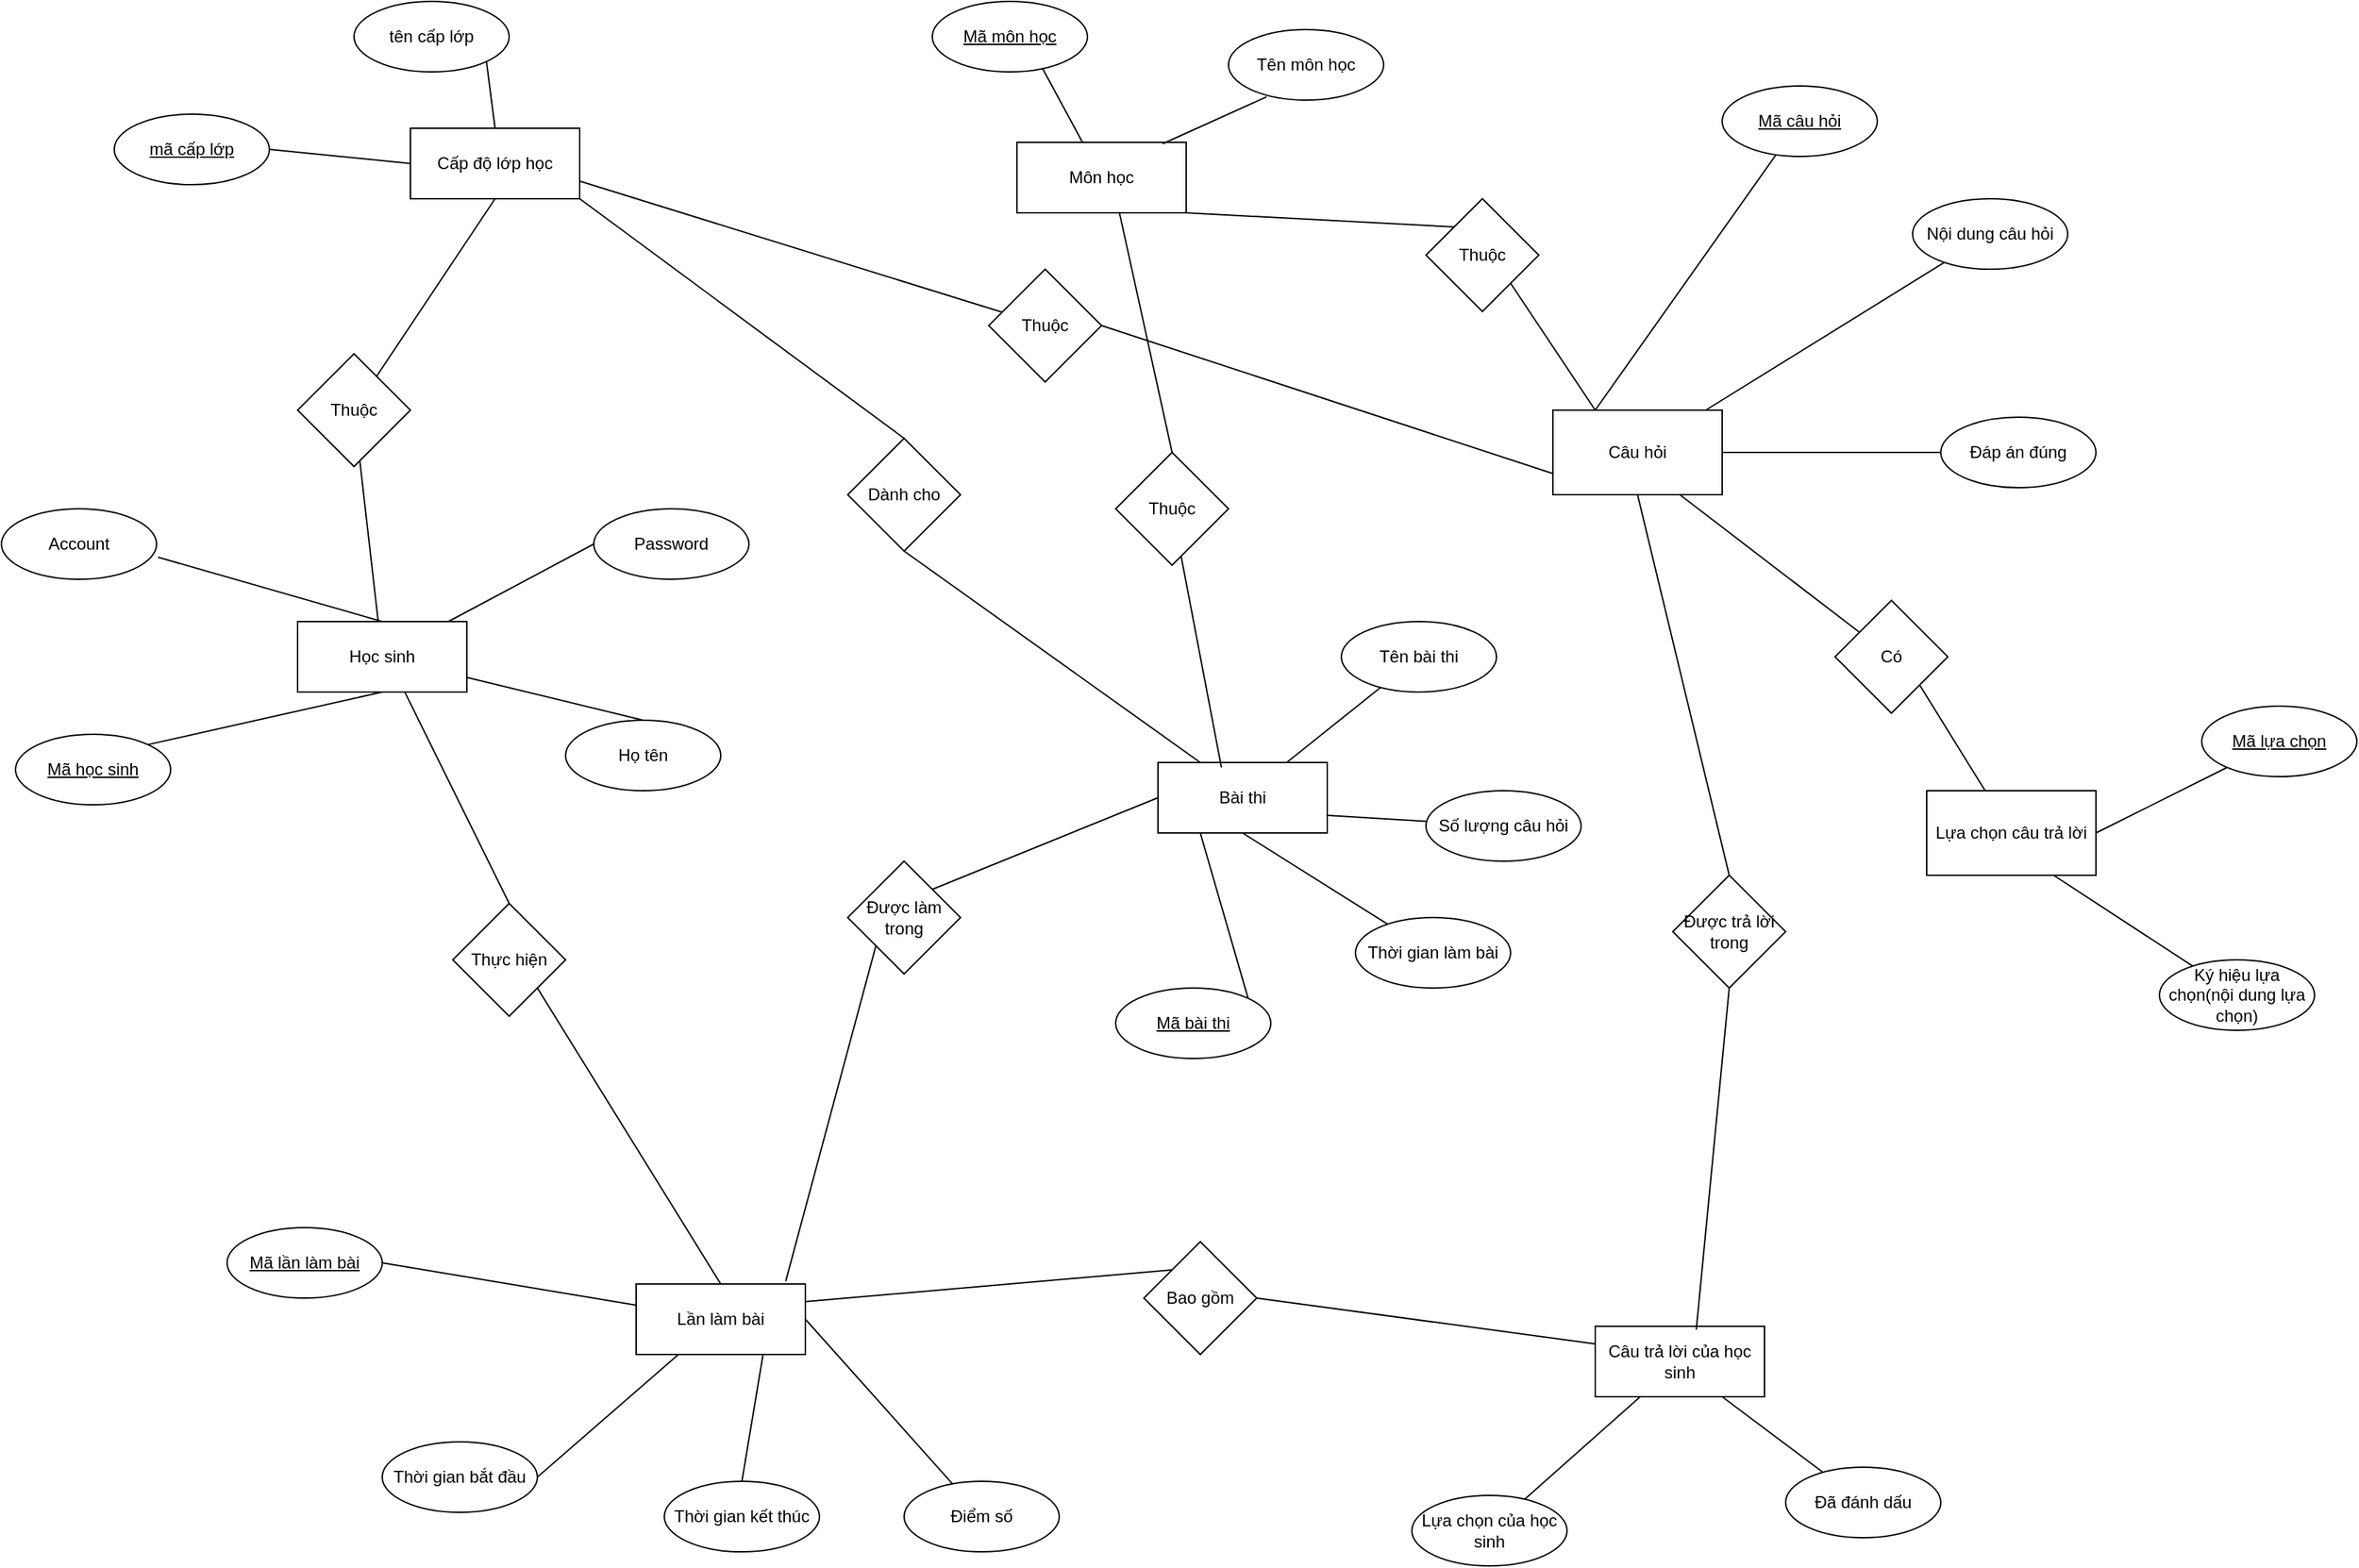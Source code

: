 <mxfile version="26.2.1">
  <diagram name="Trang-1" id="49rGK9Wy-XXrtfB1yr9R">
    <mxGraphModel dx="2380" dy="1252" grid="1" gridSize="10" guides="1" tooltips="1" connect="1" arrows="1" fold="1" page="1" pageScale="1" pageWidth="3300" pageHeight="4681" math="0" shadow="0">
      <root>
        <mxCell id="0" />
        <mxCell id="1" parent="0" />
        <mxCell id="UYioS61zLq3l_Eg0EsI4-2" value="Cấp độ lớp học" style="rounded=0;whiteSpace=wrap;html=1;" vertex="1" parent="1">
          <mxGeometry x="780" y="110" width="120" height="50" as="geometry" />
        </mxCell>
        <mxCell id="UYioS61zLq3l_Eg0EsI4-3" value="&lt;u&gt;mã cấp lớp&lt;/u&gt;" style="ellipse;whiteSpace=wrap;html=1;" vertex="1" parent="1">
          <mxGeometry x="570" y="100" width="110" height="50" as="geometry" />
        </mxCell>
        <mxCell id="UYioS61zLq3l_Eg0EsI4-4" value="tên cấp lớp" style="ellipse;whiteSpace=wrap;html=1;" vertex="1" parent="1">
          <mxGeometry x="740" y="20" width="110" height="50" as="geometry" />
        </mxCell>
        <mxCell id="UYioS61zLq3l_Eg0EsI4-5" value="Môn học" style="rounded=0;whiteSpace=wrap;html=1;rotation=0;" vertex="1" parent="1">
          <mxGeometry x="1210" y="120" width="120" height="50" as="geometry" />
        </mxCell>
        <mxCell id="UYioS61zLq3l_Eg0EsI4-6" value="&lt;u&gt;Mã môn học&lt;/u&gt;" style="ellipse;whiteSpace=wrap;html=1;" vertex="1" parent="1">
          <mxGeometry x="1150" y="20" width="110" height="50" as="geometry" />
        </mxCell>
        <mxCell id="UYioS61zLq3l_Eg0EsI4-7" value="Tên môn học" style="ellipse;whiteSpace=wrap;html=1;" vertex="1" parent="1">
          <mxGeometry x="1360" y="40" width="110" height="50" as="geometry" />
        </mxCell>
        <mxCell id="UYioS61zLq3l_Eg0EsI4-8" value="Học sinh" style="rounded=0;whiteSpace=wrap;html=1;" vertex="1" parent="1">
          <mxGeometry x="700" y="460" width="120" height="50" as="geometry" />
        </mxCell>
        <mxCell id="UYioS61zLq3l_Eg0EsI4-9" value="&lt;u&gt;Mã học sinh&lt;/u&gt;" style="ellipse;whiteSpace=wrap;html=1;" vertex="1" parent="1">
          <mxGeometry x="500" y="540" width="110" height="50" as="geometry" />
        </mxCell>
        <mxCell id="UYioS61zLq3l_Eg0EsI4-10" value="Account" style="ellipse;whiteSpace=wrap;html=1;" vertex="1" parent="1">
          <mxGeometry x="490" y="380" width="110" height="50" as="geometry" />
        </mxCell>
        <mxCell id="UYioS61zLq3l_Eg0EsI4-12" value="Password" style="ellipse;whiteSpace=wrap;html=1;" vertex="1" parent="1">
          <mxGeometry x="910" y="380" width="110" height="50" as="geometry" />
        </mxCell>
        <mxCell id="UYioS61zLq3l_Eg0EsI4-13" value="" style="endArrow=none;html=1;rounded=0;exitX=1;exitY=1;exitDx=0;exitDy=0;entryX=0.5;entryY=0;entryDx=0;entryDy=0;" edge="1" parent="1" source="UYioS61zLq3l_Eg0EsI4-4" target="UYioS61zLq3l_Eg0EsI4-2">
          <mxGeometry width="50" height="50" relative="1" as="geometry">
            <mxPoint x="1400" y="500" as="sourcePoint" />
            <mxPoint x="1450" y="450" as="targetPoint" />
          </mxGeometry>
        </mxCell>
        <mxCell id="UYioS61zLq3l_Eg0EsI4-15" value="" style="endArrow=none;html=1;rounded=0;exitX=1;exitY=0.5;exitDx=0;exitDy=0;entryX=0;entryY=0.5;entryDx=0;entryDy=0;" edge="1" parent="1" source="UYioS61zLq3l_Eg0EsI4-3" target="UYioS61zLq3l_Eg0EsI4-2">
          <mxGeometry width="50" height="50" relative="1" as="geometry">
            <mxPoint x="1400" y="500" as="sourcePoint" />
            <mxPoint x="1450" y="450" as="targetPoint" />
          </mxGeometry>
        </mxCell>
        <mxCell id="UYioS61zLq3l_Eg0EsI4-16" value="" style="endArrow=none;html=1;rounded=0;entryX=0.709;entryY=0.944;entryDx=0;entryDy=0;entryPerimeter=0;" edge="1" parent="1" source="UYioS61zLq3l_Eg0EsI4-5" target="UYioS61zLq3l_Eg0EsI4-6">
          <mxGeometry width="50" height="50" relative="1" as="geometry">
            <mxPoint x="1460" y="510" as="sourcePoint" />
            <mxPoint x="1510" y="460" as="targetPoint" />
          </mxGeometry>
        </mxCell>
        <mxCell id="UYioS61zLq3l_Eg0EsI4-17" value="" style="endArrow=none;html=1;rounded=0;entryX=0.246;entryY=0.953;entryDx=0;entryDy=0;entryPerimeter=0;exitX=0.861;exitY=0.02;exitDx=0;exitDy=0;exitPerimeter=0;" edge="1" parent="1" source="UYioS61zLq3l_Eg0EsI4-5" target="UYioS61zLq3l_Eg0EsI4-7">
          <mxGeometry width="50" height="50" relative="1" as="geometry">
            <mxPoint x="1460" y="510" as="sourcePoint" />
            <mxPoint x="1510" y="460" as="targetPoint" />
          </mxGeometry>
        </mxCell>
        <mxCell id="UYioS61zLq3l_Eg0EsI4-19" value="" style="endArrow=none;html=1;rounded=0;exitX=1.01;exitY=0.687;exitDx=0;exitDy=0;exitPerimeter=0;entryX=0.5;entryY=0;entryDx=0;entryDy=0;" edge="1" parent="1" source="UYioS61zLq3l_Eg0EsI4-10" target="UYioS61zLq3l_Eg0EsI4-8">
          <mxGeometry width="50" height="50" relative="1" as="geometry">
            <mxPoint x="1090" y="450" as="sourcePoint" />
            <mxPoint x="1140" y="400" as="targetPoint" />
          </mxGeometry>
        </mxCell>
        <mxCell id="UYioS61zLq3l_Eg0EsI4-21" value="" style="endArrow=none;html=1;rounded=0;exitX=1;exitY=0;exitDx=0;exitDy=0;entryX=0.5;entryY=1;entryDx=0;entryDy=0;" edge="1" parent="1" source="UYioS61zLq3l_Eg0EsI4-9" target="UYioS61zLq3l_Eg0EsI4-8">
          <mxGeometry width="50" height="50" relative="1" as="geometry">
            <mxPoint x="1090" y="450" as="sourcePoint" />
            <mxPoint x="1140" y="400" as="targetPoint" />
          </mxGeometry>
        </mxCell>
        <mxCell id="UYioS61zLq3l_Eg0EsI4-22" value="" style="endArrow=none;html=1;rounded=0;entryX=0;entryY=0.5;entryDx=0;entryDy=0;" edge="1" parent="1" source="UYioS61zLq3l_Eg0EsI4-8" target="UYioS61zLq3l_Eg0EsI4-12">
          <mxGeometry width="50" height="50" relative="1" as="geometry">
            <mxPoint x="1090" y="450" as="sourcePoint" />
            <mxPoint x="1140" y="400" as="targetPoint" />
          </mxGeometry>
        </mxCell>
        <mxCell id="UYioS61zLq3l_Eg0EsI4-23" value="Họ tên" style="ellipse;whiteSpace=wrap;html=1;" vertex="1" parent="1">
          <mxGeometry x="890" y="530" width="110" height="50" as="geometry" />
        </mxCell>
        <mxCell id="UYioS61zLq3l_Eg0EsI4-24" value="" style="endArrow=none;html=1;rounded=0;exitX=0.5;exitY=0;exitDx=0;exitDy=0;" edge="1" parent="1" source="UYioS61zLq3l_Eg0EsI4-23" target="UYioS61zLq3l_Eg0EsI4-8">
          <mxGeometry width="50" height="50" relative="1" as="geometry">
            <mxPoint x="1090" y="450" as="sourcePoint" />
            <mxPoint x="1140" y="400" as="targetPoint" />
          </mxGeometry>
        </mxCell>
        <mxCell id="UYioS61zLq3l_Eg0EsI4-25" value="Bài thi" style="rounded=0;whiteSpace=wrap;html=1;" vertex="1" parent="1">
          <mxGeometry x="1310" y="560" width="120" height="50" as="geometry" />
        </mxCell>
        <mxCell id="UYioS61zLq3l_Eg0EsI4-26" value="&lt;u&gt;Mã bài thi&lt;/u&gt;" style="ellipse;whiteSpace=wrap;html=1;" vertex="1" parent="1">
          <mxGeometry x="1280" y="720" width="110" height="50" as="geometry" />
        </mxCell>
        <mxCell id="UYioS61zLq3l_Eg0EsI4-27" value="Tên bài thi" style="ellipse;whiteSpace=wrap;html=1;" vertex="1" parent="1">
          <mxGeometry x="1440" y="460" width="110" height="50" as="geometry" />
        </mxCell>
        <mxCell id="UYioS61zLq3l_Eg0EsI4-28" value="Số lượng câu hỏi" style="ellipse;whiteSpace=wrap;html=1;" vertex="1" parent="1">
          <mxGeometry x="1500" y="580" width="110" height="50" as="geometry" />
        </mxCell>
        <mxCell id="UYioS61zLq3l_Eg0EsI4-29" value="Thời gian làm bài" style="ellipse;whiteSpace=wrap;html=1;" vertex="1" parent="1">
          <mxGeometry x="1450" y="670" width="110" height="50" as="geometry" />
        </mxCell>
        <mxCell id="UYioS61zLq3l_Eg0EsI4-30" value="Câu hỏi" style="rounded=0;whiteSpace=wrap;html=1;" vertex="1" parent="1">
          <mxGeometry x="1590" y="310" width="120" height="60" as="geometry" />
        </mxCell>
        <mxCell id="UYioS61zLq3l_Eg0EsI4-31" value="" style="endArrow=none;html=1;rounded=0;entryX=1;entryY=0;entryDx=0;entryDy=0;exitX=0.25;exitY=1;exitDx=0;exitDy=0;" edge="1" parent="1" source="UYioS61zLq3l_Eg0EsI4-25" target="UYioS61zLq3l_Eg0EsI4-26">
          <mxGeometry width="50" height="50" relative="1" as="geometry">
            <mxPoint x="1250" y="610" as="sourcePoint" />
            <mxPoint x="1300" y="560" as="targetPoint" />
          </mxGeometry>
        </mxCell>
        <mxCell id="UYioS61zLq3l_Eg0EsI4-32" value="" style="endArrow=none;html=1;rounded=0;" edge="1" parent="1" source="UYioS61zLq3l_Eg0EsI4-25" target="UYioS61zLq3l_Eg0EsI4-27">
          <mxGeometry width="50" height="50" relative="1" as="geometry">
            <mxPoint x="1250" y="610" as="sourcePoint" />
            <mxPoint x="1300" y="560" as="targetPoint" />
          </mxGeometry>
        </mxCell>
        <mxCell id="UYioS61zLq3l_Eg0EsI4-33" value="" style="endArrow=none;html=1;rounded=0;exitX=1;exitY=0.75;exitDx=0;exitDy=0;" edge="1" parent="1" source="UYioS61zLq3l_Eg0EsI4-25" target="UYioS61zLq3l_Eg0EsI4-28">
          <mxGeometry width="50" height="50" relative="1" as="geometry">
            <mxPoint x="1250" y="610" as="sourcePoint" />
            <mxPoint x="1300" y="560" as="targetPoint" />
          </mxGeometry>
        </mxCell>
        <mxCell id="UYioS61zLq3l_Eg0EsI4-35" value="" style="endArrow=none;html=1;rounded=0;entryX=0.5;entryY=1;entryDx=0;entryDy=0;" edge="1" parent="1" source="UYioS61zLq3l_Eg0EsI4-29" target="UYioS61zLq3l_Eg0EsI4-25">
          <mxGeometry width="50" height="50" relative="1" as="geometry">
            <mxPoint x="1250" y="610" as="sourcePoint" />
            <mxPoint x="1300" y="560" as="targetPoint" />
          </mxGeometry>
        </mxCell>
        <mxCell id="UYioS61zLq3l_Eg0EsI4-38" value="&lt;u&gt;Mã câu hỏi&lt;/u&gt;" style="ellipse;whiteSpace=wrap;html=1;" vertex="1" parent="1">
          <mxGeometry x="1710" y="80" width="110" height="50" as="geometry" />
        </mxCell>
        <mxCell id="UYioS61zLq3l_Eg0EsI4-39" value="Nội dung câu hỏi" style="ellipse;whiteSpace=wrap;html=1;" vertex="1" parent="1">
          <mxGeometry x="1845" y="160" width="110" height="50" as="geometry" />
        </mxCell>
        <mxCell id="UYioS61zLq3l_Eg0EsI4-40" value="Đáp án đúng" style="ellipse;whiteSpace=wrap;html=1;" vertex="1" parent="1">
          <mxGeometry x="1865" y="315" width="110" height="50" as="geometry" />
        </mxCell>
        <mxCell id="UYioS61zLq3l_Eg0EsI4-41" value="" style="endArrow=none;html=1;rounded=0;exitX=0.25;exitY=0;exitDx=0;exitDy=0;" edge="1" parent="1" source="UYioS61zLq3l_Eg0EsI4-30" target="UYioS61zLq3l_Eg0EsI4-38">
          <mxGeometry width="50" height="50" relative="1" as="geometry">
            <mxPoint x="1320" y="640" as="sourcePoint" />
            <mxPoint x="1370" y="590" as="targetPoint" />
          </mxGeometry>
        </mxCell>
        <mxCell id="UYioS61zLq3l_Eg0EsI4-42" value="" style="endArrow=none;html=1;rounded=0;" edge="1" parent="1" source="UYioS61zLq3l_Eg0EsI4-30" target="UYioS61zLq3l_Eg0EsI4-39">
          <mxGeometry width="50" height="50" relative="1" as="geometry">
            <mxPoint x="1320" y="640" as="sourcePoint" />
            <mxPoint x="1370" y="590" as="targetPoint" />
          </mxGeometry>
        </mxCell>
        <mxCell id="UYioS61zLq3l_Eg0EsI4-43" value="" style="endArrow=none;html=1;rounded=0;" edge="1" parent="1" source="UYioS61zLq3l_Eg0EsI4-30" target="UYioS61zLq3l_Eg0EsI4-40">
          <mxGeometry width="50" height="50" relative="1" as="geometry">
            <mxPoint x="1320" y="640" as="sourcePoint" />
            <mxPoint x="1370" y="590" as="targetPoint" />
          </mxGeometry>
        </mxCell>
        <mxCell id="UYioS61zLq3l_Eg0EsI4-44" value="Lựa chọn câu trả lời" style="rounded=0;whiteSpace=wrap;html=1;" vertex="1" parent="1">
          <mxGeometry x="1855" y="580" width="120" height="60" as="geometry" />
        </mxCell>
        <mxCell id="UYioS61zLq3l_Eg0EsI4-47" value="&lt;u&gt;Mã lựa chọn&lt;/u&gt;" style="ellipse;whiteSpace=wrap;html=1;" vertex="1" parent="1">
          <mxGeometry x="2050" y="520" width="110" height="50" as="geometry" />
        </mxCell>
        <mxCell id="UYioS61zLq3l_Eg0EsI4-50" value="Ký hiệu lựa chọn(nội dung lựa chọn)" style="ellipse;whiteSpace=wrap;html=1;" vertex="1" parent="1">
          <mxGeometry x="2020" y="700" width="110" height="50" as="geometry" />
        </mxCell>
        <mxCell id="UYioS61zLq3l_Eg0EsI4-51" value="Lần làm bài" style="rounded=0;whiteSpace=wrap;html=1;" vertex="1" parent="1">
          <mxGeometry x="940" y="930" width="120" height="50" as="geometry" />
        </mxCell>
        <mxCell id="UYioS61zLq3l_Eg0EsI4-52" value="&lt;u&gt;Mã lần làm bài&lt;/u&gt;" style="ellipse;whiteSpace=wrap;html=1;" vertex="1" parent="1">
          <mxGeometry x="650" y="890" width="110" height="50" as="geometry" />
        </mxCell>
        <mxCell id="UYioS61zLq3l_Eg0EsI4-53" value="Thời gian bắt đầu" style="ellipse;whiteSpace=wrap;html=1;" vertex="1" parent="1">
          <mxGeometry x="760" y="1042" width="110" height="50" as="geometry" />
        </mxCell>
        <mxCell id="UYioS61zLq3l_Eg0EsI4-54" value="Thời gian kết thúc" style="ellipse;whiteSpace=wrap;html=1;" vertex="1" parent="1">
          <mxGeometry x="960" y="1070" width="110" height="50" as="geometry" />
        </mxCell>
        <mxCell id="UYioS61zLq3l_Eg0EsI4-55" value="Điểm số" style="ellipse;whiteSpace=wrap;html=1;" vertex="1" parent="1">
          <mxGeometry x="1130" y="1070" width="110" height="50" as="geometry" />
        </mxCell>
        <mxCell id="UYioS61zLq3l_Eg0EsI4-56" value="Câu trả lời của học sinh" style="rounded=0;whiteSpace=wrap;html=1;" vertex="1" parent="1">
          <mxGeometry x="1620" y="960" width="120" height="50" as="geometry" />
        </mxCell>
        <mxCell id="UYioS61zLq3l_Eg0EsI4-57" value="" style="endArrow=none;html=1;rounded=0;entryX=0.25;entryY=1;entryDx=0;entryDy=0;exitX=1;exitY=0.5;exitDx=0;exitDy=0;" edge="1" parent="1" source="UYioS61zLq3l_Eg0EsI4-53" target="UYioS61zLq3l_Eg0EsI4-51">
          <mxGeometry width="50" height="50" relative="1" as="geometry">
            <mxPoint x="1570" y="920" as="sourcePoint" />
            <mxPoint x="1620" y="870" as="targetPoint" />
          </mxGeometry>
        </mxCell>
        <mxCell id="UYioS61zLq3l_Eg0EsI4-58" value="" style="endArrow=none;html=1;rounded=0;entryX=0.5;entryY=0;entryDx=0;entryDy=0;exitX=0.75;exitY=1;exitDx=0;exitDy=0;" edge="1" parent="1" source="UYioS61zLq3l_Eg0EsI4-51" target="UYioS61zLq3l_Eg0EsI4-54">
          <mxGeometry width="50" height="50" relative="1" as="geometry">
            <mxPoint x="1570" y="920" as="sourcePoint" />
            <mxPoint x="1620" y="870" as="targetPoint" />
          </mxGeometry>
        </mxCell>
        <mxCell id="UYioS61zLq3l_Eg0EsI4-59" value="" style="endArrow=none;html=1;rounded=0;entryX=1;entryY=0.5;entryDx=0;entryDy=0;" edge="1" parent="1" source="UYioS61zLq3l_Eg0EsI4-55" target="UYioS61zLq3l_Eg0EsI4-51">
          <mxGeometry width="50" height="50" relative="1" as="geometry">
            <mxPoint x="1570" y="920" as="sourcePoint" />
            <mxPoint x="1620" y="870" as="targetPoint" />
          </mxGeometry>
        </mxCell>
        <mxCell id="UYioS61zLq3l_Eg0EsI4-60" value="" style="endArrow=none;html=1;rounded=0;exitX=0.75;exitY=1;exitDx=0;exitDy=0;" edge="1" parent="1" source="UYioS61zLq3l_Eg0EsI4-44" target="UYioS61zLq3l_Eg0EsI4-50">
          <mxGeometry width="50" height="50" relative="1" as="geometry">
            <mxPoint x="1570" y="920" as="sourcePoint" />
            <mxPoint x="1620" y="870" as="targetPoint" />
          </mxGeometry>
        </mxCell>
        <mxCell id="UYioS61zLq3l_Eg0EsI4-61" value="" style="endArrow=none;html=1;rounded=0;exitX=1;exitY=0.5;exitDx=0;exitDy=0;" edge="1" parent="1" source="UYioS61zLq3l_Eg0EsI4-44" target="UYioS61zLq3l_Eg0EsI4-47">
          <mxGeometry width="50" height="50" relative="1" as="geometry">
            <mxPoint x="1990" y="630" as="sourcePoint" />
            <mxPoint x="1620" y="870" as="targetPoint" />
          </mxGeometry>
        </mxCell>
        <mxCell id="UYioS61zLq3l_Eg0EsI4-62" value="" style="endArrow=none;html=1;rounded=0;entryX=1;entryY=0.5;entryDx=0;entryDy=0;" edge="1" parent="1" source="UYioS61zLq3l_Eg0EsI4-51" target="UYioS61zLq3l_Eg0EsI4-52">
          <mxGeometry width="50" height="50" relative="1" as="geometry">
            <mxPoint x="1570" y="920" as="sourcePoint" />
            <mxPoint x="1620" y="870" as="targetPoint" />
          </mxGeometry>
        </mxCell>
        <mxCell id="UYioS61zLq3l_Eg0EsI4-63" style="edgeStyle=orthogonalEdgeStyle;rounded=0;orthogonalLoop=1;jettySize=auto;html=1;exitX=0.5;exitY=1;exitDx=0;exitDy=0;" edge="1" parent="1" source="UYioS61zLq3l_Eg0EsI4-56" target="UYioS61zLq3l_Eg0EsI4-56">
          <mxGeometry relative="1" as="geometry" />
        </mxCell>
        <mxCell id="UYioS61zLq3l_Eg0EsI4-64" value="Đã đánh dấu" style="ellipse;whiteSpace=wrap;html=1;" vertex="1" parent="1">
          <mxGeometry x="1755" y="1060" width="110" height="50" as="geometry" />
        </mxCell>
        <mxCell id="UYioS61zLq3l_Eg0EsI4-66" value="Lựa chọn của học sinh" style="ellipse;whiteSpace=wrap;html=1;" vertex="1" parent="1">
          <mxGeometry x="1490" y="1080" width="110" height="50" as="geometry" />
        </mxCell>
        <mxCell id="UYioS61zLq3l_Eg0EsI4-68" value="" style="endArrow=none;html=1;rounded=0;exitX=0.75;exitY=1;exitDx=0;exitDy=0;" edge="1" parent="1" source="UYioS61zLq3l_Eg0EsI4-56" target="UYioS61zLq3l_Eg0EsI4-64">
          <mxGeometry width="50" height="50" relative="1" as="geometry">
            <mxPoint x="1570" y="630" as="sourcePoint" />
            <mxPoint x="1620" y="580" as="targetPoint" />
          </mxGeometry>
        </mxCell>
        <mxCell id="UYioS61zLq3l_Eg0EsI4-69" value="" style="endArrow=none;html=1;rounded=0;" edge="1" parent="1" source="UYioS61zLq3l_Eg0EsI4-66" target="UYioS61zLq3l_Eg0EsI4-56">
          <mxGeometry width="50" height="50" relative="1" as="geometry">
            <mxPoint x="1570" y="630" as="sourcePoint" />
            <mxPoint x="1620" y="580" as="targetPoint" />
          </mxGeometry>
        </mxCell>
        <mxCell id="UYioS61zLq3l_Eg0EsI4-70" value="Thuộc" style="rhombus;whiteSpace=wrap;html=1;" vertex="1" parent="1">
          <mxGeometry x="700" y="270" width="80" height="80" as="geometry" />
        </mxCell>
        <mxCell id="UYioS61zLq3l_Eg0EsI4-71" value="" style="endArrow=none;html=1;rounded=0;" edge="1" parent="1" source="UYioS61zLq3l_Eg0EsI4-8" target="UYioS61zLq3l_Eg0EsI4-70">
          <mxGeometry width="50" height="50" relative="1" as="geometry">
            <mxPoint x="1510" y="700" as="sourcePoint" />
            <mxPoint x="1560" y="650" as="targetPoint" />
          </mxGeometry>
        </mxCell>
        <mxCell id="UYioS61zLq3l_Eg0EsI4-72" value="" style="endArrow=none;html=1;rounded=0;entryX=0.5;entryY=1;entryDx=0;entryDy=0;" edge="1" parent="1" source="UYioS61zLq3l_Eg0EsI4-70" target="UYioS61zLq3l_Eg0EsI4-2">
          <mxGeometry width="50" height="50" relative="1" as="geometry">
            <mxPoint x="1570" y="690" as="sourcePoint" />
            <mxPoint x="1620" y="640" as="targetPoint" />
          </mxGeometry>
        </mxCell>
        <mxCell id="UYioS61zLq3l_Eg0EsI4-73" value="" style="endArrow=none;html=1;rounded=0;exitX=0.375;exitY=0.071;exitDx=0;exitDy=0;exitPerimeter=0;" edge="1" parent="1" source="UYioS61zLq3l_Eg0EsI4-25" target="UYioS61zLq3l_Eg0EsI4-74">
          <mxGeometry width="50" height="50" relative="1" as="geometry">
            <mxPoint x="1610" y="510" as="sourcePoint" />
            <mxPoint x="1660" y="460" as="targetPoint" />
          </mxGeometry>
        </mxCell>
        <mxCell id="UYioS61zLq3l_Eg0EsI4-74" value="Thuộc" style="rhombus;whiteSpace=wrap;html=1;" vertex="1" parent="1">
          <mxGeometry x="1280" y="340" width="80" height="80" as="geometry" />
        </mxCell>
        <mxCell id="UYioS61zLq3l_Eg0EsI4-75" value="" style="endArrow=none;html=1;rounded=0;exitX=0.5;exitY=0;exitDx=0;exitDy=0;entryX=0.606;entryY=1.004;entryDx=0;entryDy=0;entryPerimeter=0;" edge="1" parent="1" source="UYioS61zLq3l_Eg0EsI4-74" target="UYioS61zLq3l_Eg0EsI4-5">
          <mxGeometry width="50" height="50" relative="1" as="geometry">
            <mxPoint x="1289.97" y="370.45" as="sourcePoint" />
            <mxPoint x="1259.97" y="161.45" as="targetPoint" />
          </mxGeometry>
        </mxCell>
        <mxCell id="UYioS61zLq3l_Eg0EsI4-76" value="Dành cho" style="rhombus;whiteSpace=wrap;html=1;" vertex="1" parent="1">
          <mxGeometry x="1090" y="330" width="80" height="80" as="geometry" />
        </mxCell>
        <mxCell id="UYioS61zLq3l_Eg0EsI4-77" value="" style="endArrow=none;html=1;rounded=0;exitX=1;exitY=1;exitDx=0;exitDy=0;entryX=0.5;entryY=0;entryDx=0;entryDy=0;" edge="1" parent="1" source="UYioS61zLq3l_Eg0EsI4-2" target="UYioS61zLq3l_Eg0EsI4-76">
          <mxGeometry width="50" height="50" relative="1" as="geometry">
            <mxPoint x="1570" y="500" as="sourcePoint" />
            <mxPoint x="1620" y="450" as="targetPoint" />
          </mxGeometry>
        </mxCell>
        <mxCell id="UYioS61zLq3l_Eg0EsI4-78" value="" style="endArrow=none;html=1;rounded=0;entryX=0.5;entryY=1;entryDx=0;entryDy=0;exitX=0.25;exitY=0;exitDx=0;exitDy=0;" edge="1" parent="1" source="UYioS61zLq3l_Eg0EsI4-25" target="UYioS61zLq3l_Eg0EsI4-76">
          <mxGeometry width="50" height="50" relative="1" as="geometry">
            <mxPoint x="1610" y="580" as="sourcePoint" />
            <mxPoint x="1660" y="530" as="targetPoint" />
          </mxGeometry>
        </mxCell>
        <mxCell id="UYioS61zLq3l_Eg0EsI4-79" value="Thuộc" style="rhombus;whiteSpace=wrap;html=1;" vertex="1" parent="1">
          <mxGeometry x="1500" y="160" width="80" height="80" as="geometry" />
        </mxCell>
        <mxCell id="UYioS61zLq3l_Eg0EsI4-80" value="" style="endArrow=none;html=1;rounded=0;exitX=1;exitY=1;exitDx=0;exitDy=0;entryX=0;entryY=0;entryDx=0;entryDy=0;" edge="1" parent="1" source="UYioS61zLq3l_Eg0EsI4-5" target="UYioS61zLq3l_Eg0EsI4-79">
          <mxGeometry width="50" height="50" relative="1" as="geometry">
            <mxPoint x="1570" y="500" as="sourcePoint" />
            <mxPoint x="1620" y="450" as="targetPoint" />
          </mxGeometry>
        </mxCell>
        <mxCell id="UYioS61zLq3l_Eg0EsI4-81" value="" style="endArrow=none;html=1;rounded=0;entryX=0.25;entryY=0;entryDx=0;entryDy=0;exitX=1;exitY=1;exitDx=0;exitDy=0;" edge="1" parent="1" source="UYioS61zLq3l_Eg0EsI4-79" target="UYioS61zLq3l_Eg0EsI4-30">
          <mxGeometry width="50" height="50" relative="1" as="geometry">
            <mxPoint x="1570" y="500" as="sourcePoint" />
            <mxPoint x="1620" y="450" as="targetPoint" />
          </mxGeometry>
        </mxCell>
        <mxCell id="UYioS61zLq3l_Eg0EsI4-82" value="Thuộc" style="rhombus;whiteSpace=wrap;html=1;" vertex="1" parent="1">
          <mxGeometry x="1190" y="210" width="80" height="80" as="geometry" />
        </mxCell>
        <mxCell id="UYioS61zLq3l_Eg0EsI4-83" value="" style="endArrow=none;html=1;rounded=0;entryX=1;entryY=0.75;entryDx=0;entryDy=0;" edge="1" parent="1" source="UYioS61zLq3l_Eg0EsI4-82" target="UYioS61zLq3l_Eg0EsI4-2">
          <mxGeometry width="50" height="50" relative="1" as="geometry">
            <mxPoint x="1570" y="500" as="sourcePoint" />
            <mxPoint x="1620" y="450" as="targetPoint" />
          </mxGeometry>
        </mxCell>
        <mxCell id="UYioS61zLq3l_Eg0EsI4-84" value="" style="endArrow=none;html=1;rounded=0;entryX=0;entryY=0.75;entryDx=0;entryDy=0;exitX=1;exitY=0.5;exitDx=0;exitDy=0;" edge="1" parent="1" source="UYioS61zLq3l_Eg0EsI4-82" target="UYioS61zLq3l_Eg0EsI4-30">
          <mxGeometry width="50" height="50" relative="1" as="geometry">
            <mxPoint x="1570" y="500" as="sourcePoint" />
            <mxPoint x="1620" y="450" as="targetPoint" />
          </mxGeometry>
        </mxCell>
        <mxCell id="UYioS61zLq3l_Eg0EsI4-85" value="Có" style="rhombus;whiteSpace=wrap;html=1;" vertex="1" parent="1">
          <mxGeometry x="1790" y="445" width="80" height="80" as="geometry" />
        </mxCell>
        <mxCell id="UYioS61zLq3l_Eg0EsI4-86" value="" style="endArrow=none;html=1;rounded=0;entryX=0.75;entryY=1;entryDx=0;entryDy=0;" edge="1" parent="1" source="UYioS61zLq3l_Eg0EsI4-85" target="UYioS61zLq3l_Eg0EsI4-30">
          <mxGeometry width="50" height="50" relative="1" as="geometry">
            <mxPoint x="1570" y="500" as="sourcePoint" />
            <mxPoint x="1620" y="450" as="targetPoint" />
          </mxGeometry>
        </mxCell>
        <mxCell id="UYioS61zLq3l_Eg0EsI4-87" value="" style="endArrow=none;html=1;rounded=0;exitX=1;exitY=1;exitDx=0;exitDy=0;" edge="1" parent="1" source="UYioS61zLq3l_Eg0EsI4-85" target="UYioS61zLq3l_Eg0EsI4-44">
          <mxGeometry width="50" height="50" relative="1" as="geometry">
            <mxPoint x="1570" y="500" as="sourcePoint" />
            <mxPoint x="1620" y="450" as="targetPoint" />
          </mxGeometry>
        </mxCell>
        <mxCell id="UYioS61zLq3l_Eg0EsI4-88" value="Thực hiện" style="rhombus;whiteSpace=wrap;html=1;" vertex="1" parent="1">
          <mxGeometry x="810" y="660" width="80" height="80" as="geometry" />
        </mxCell>
        <mxCell id="UYioS61zLq3l_Eg0EsI4-89" value="" style="endArrow=none;html=1;rounded=0;exitX=0.634;exitY=1.004;exitDx=0;exitDy=0;exitPerimeter=0;entryX=0.5;entryY=0;entryDx=0;entryDy=0;" edge="1" parent="1" source="UYioS61zLq3l_Eg0EsI4-8" target="UYioS61zLq3l_Eg0EsI4-88">
          <mxGeometry width="50" height="50" relative="1" as="geometry">
            <mxPoint x="1570" y="500" as="sourcePoint" />
            <mxPoint x="1620" y="450" as="targetPoint" />
          </mxGeometry>
        </mxCell>
        <mxCell id="UYioS61zLq3l_Eg0EsI4-90" value="" style="endArrow=none;html=1;rounded=0;exitX=1;exitY=1;exitDx=0;exitDy=0;entryX=0.5;entryY=0;entryDx=0;entryDy=0;" edge="1" parent="1" source="UYioS61zLq3l_Eg0EsI4-88" target="UYioS61zLq3l_Eg0EsI4-51">
          <mxGeometry width="50" height="50" relative="1" as="geometry">
            <mxPoint x="1570" y="500" as="sourcePoint" />
            <mxPoint x="1620" y="450" as="targetPoint" />
          </mxGeometry>
        </mxCell>
        <mxCell id="UYioS61zLq3l_Eg0EsI4-91" value="&lt;div&gt;Được làm trong&lt;/div&gt;" style="rhombus;whiteSpace=wrap;html=1;" vertex="1" parent="1">
          <mxGeometry x="1090" y="630" width="80" height="80" as="geometry" />
        </mxCell>
        <mxCell id="UYioS61zLq3l_Eg0EsI4-92" value="" style="endArrow=none;html=1;rounded=0;exitX=1;exitY=0;exitDx=0;exitDy=0;entryX=0;entryY=0.5;entryDx=0;entryDy=0;" edge="1" parent="1" source="UYioS61zLq3l_Eg0EsI4-91" target="UYioS61zLq3l_Eg0EsI4-25">
          <mxGeometry width="50" height="50" relative="1" as="geometry">
            <mxPoint x="1570" y="500" as="sourcePoint" />
            <mxPoint x="1620" y="450" as="targetPoint" />
          </mxGeometry>
        </mxCell>
        <mxCell id="UYioS61zLq3l_Eg0EsI4-93" value="" style="endArrow=none;html=1;rounded=0;exitX=0.884;exitY=-0.04;exitDx=0;exitDy=0;exitPerimeter=0;entryX=0;entryY=1;entryDx=0;entryDy=0;" edge="1" parent="1" source="UYioS61zLq3l_Eg0EsI4-51" target="UYioS61zLq3l_Eg0EsI4-91">
          <mxGeometry width="50" height="50" relative="1" as="geometry">
            <mxPoint x="1570" y="500" as="sourcePoint" />
            <mxPoint x="1620" y="450" as="targetPoint" />
          </mxGeometry>
        </mxCell>
        <mxCell id="UYioS61zLq3l_Eg0EsI4-94" value="Bao gồm" style="rhombus;whiteSpace=wrap;html=1;" vertex="1" parent="1">
          <mxGeometry x="1300" y="900" width="80" height="80" as="geometry" />
        </mxCell>
        <mxCell id="UYioS61zLq3l_Eg0EsI4-95" value="" style="endArrow=none;html=1;rounded=0;entryX=1;entryY=0.25;entryDx=0;entryDy=0;exitX=0;exitY=0;exitDx=0;exitDy=0;" edge="1" parent="1" source="UYioS61zLq3l_Eg0EsI4-94" target="UYioS61zLq3l_Eg0EsI4-51">
          <mxGeometry width="50" height="50" relative="1" as="geometry">
            <mxPoint x="1570" y="630" as="sourcePoint" />
            <mxPoint x="1620" y="580" as="targetPoint" />
          </mxGeometry>
        </mxCell>
        <mxCell id="UYioS61zLq3l_Eg0EsI4-96" value="" style="endArrow=none;html=1;rounded=0;entryX=0;entryY=0.25;entryDx=0;entryDy=0;exitX=1;exitY=0.5;exitDx=0;exitDy=0;" edge="1" parent="1" source="UYioS61zLq3l_Eg0EsI4-94" target="UYioS61zLq3l_Eg0EsI4-56">
          <mxGeometry width="50" height="50" relative="1" as="geometry">
            <mxPoint x="1570" y="630" as="sourcePoint" />
            <mxPoint x="1620" y="580" as="targetPoint" />
          </mxGeometry>
        </mxCell>
        <mxCell id="UYioS61zLq3l_Eg0EsI4-97" value="Được trả lời trong" style="rhombus;whiteSpace=wrap;html=1;" vertex="1" parent="1">
          <mxGeometry x="1675" y="640" width="80" height="80" as="geometry" />
        </mxCell>
        <mxCell id="UYioS61zLq3l_Eg0EsI4-98" value="" style="endArrow=none;html=1;rounded=0;entryX=0.5;entryY=1;entryDx=0;entryDy=0;exitX=0.597;exitY=0.049;exitDx=0;exitDy=0;exitPerimeter=0;" edge="1" parent="1" source="UYioS61zLq3l_Eg0EsI4-56" target="UYioS61zLq3l_Eg0EsI4-97">
          <mxGeometry width="50" height="50" relative="1" as="geometry">
            <mxPoint x="1570" y="830" as="sourcePoint" />
            <mxPoint x="1620" y="780" as="targetPoint" />
          </mxGeometry>
        </mxCell>
        <mxCell id="UYioS61zLq3l_Eg0EsI4-99" value="" style="endArrow=none;html=1;rounded=0;entryX=0.5;entryY=1;entryDx=0;entryDy=0;exitX=0.5;exitY=0;exitDx=0;exitDy=0;" edge="1" parent="1" source="UYioS61zLq3l_Eg0EsI4-97" target="UYioS61zLq3l_Eg0EsI4-30">
          <mxGeometry width="50" height="50" relative="1" as="geometry">
            <mxPoint x="1570" y="830" as="sourcePoint" />
            <mxPoint x="1620" y="780" as="targetPoint" />
          </mxGeometry>
        </mxCell>
      </root>
    </mxGraphModel>
  </diagram>
</mxfile>
